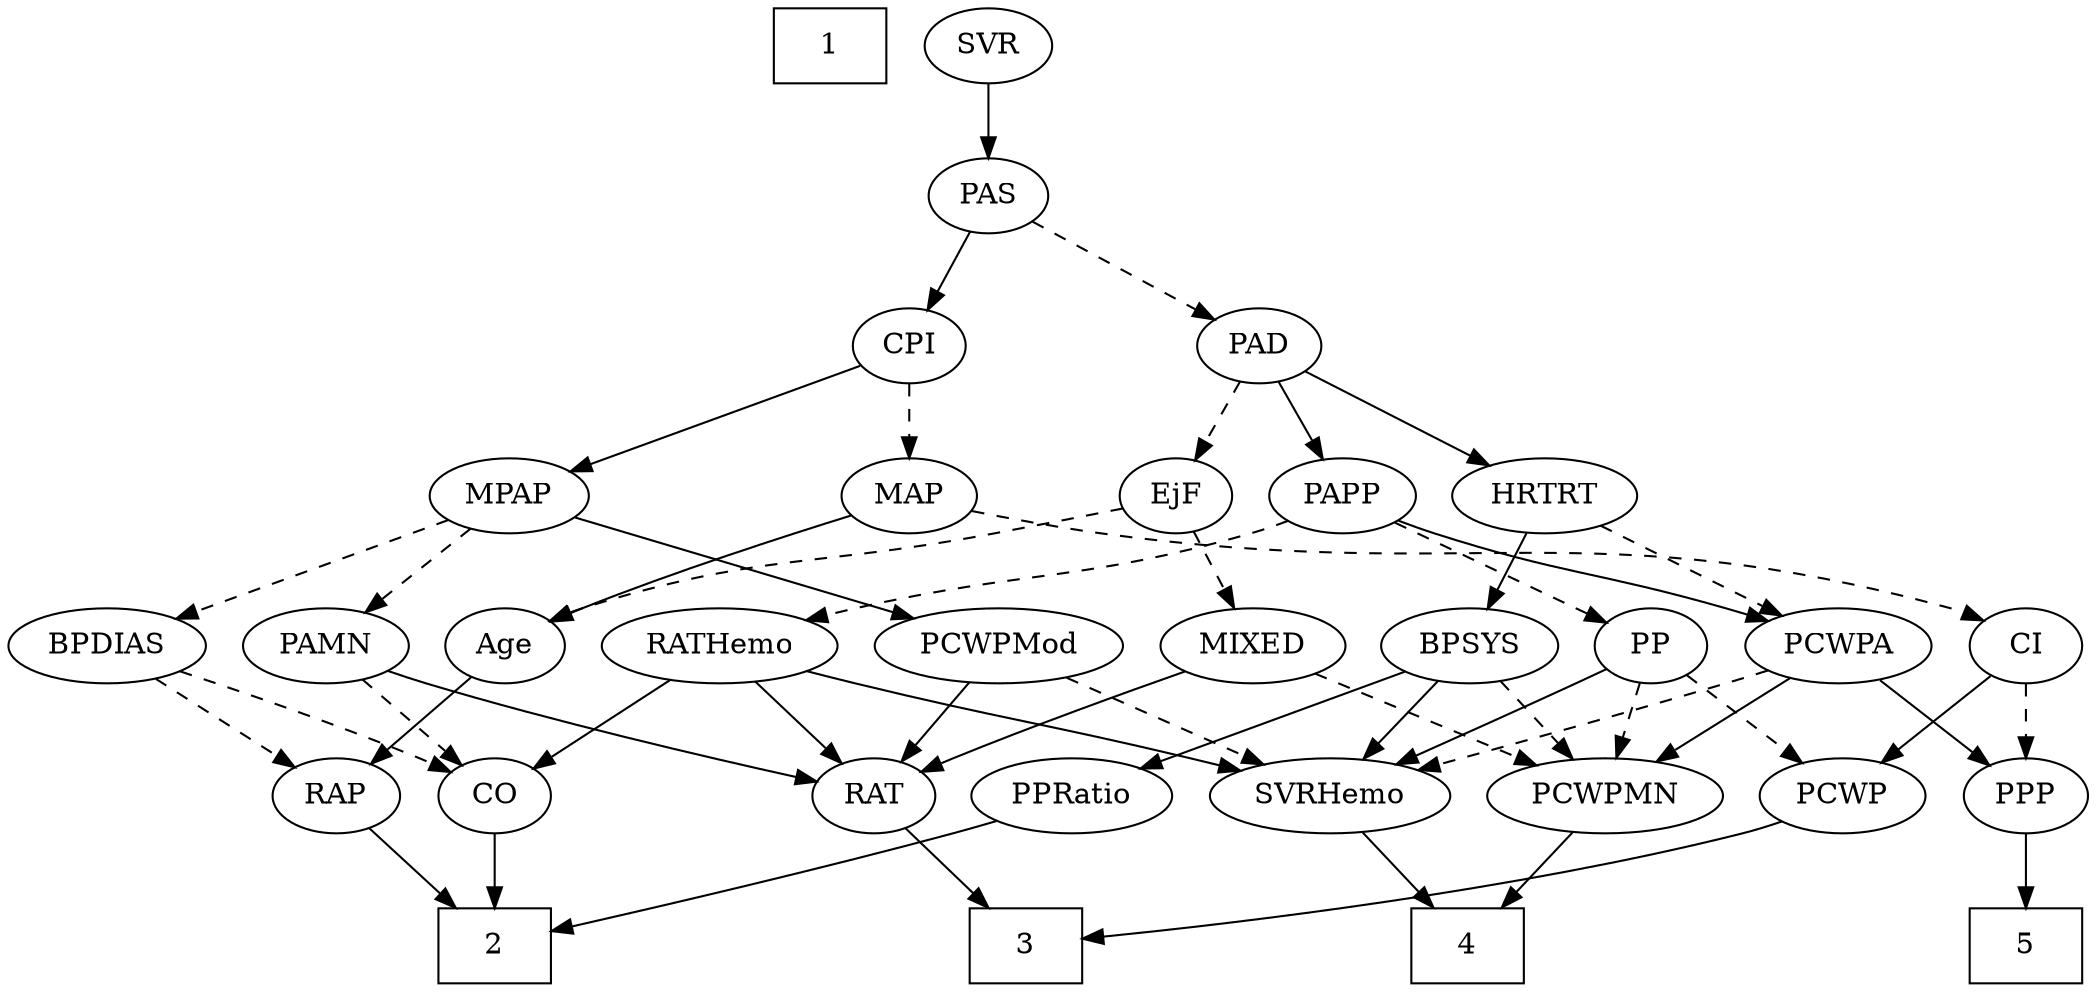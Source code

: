 strict digraph {
	graph [bb="0,0,923.25,468"];
	node [label="\N"];
	1	[height=0.5,
		pos="354.25,450",
		shape=box,
		width=0.75];
	2	[height=0.5,
		pos="216.25,18",
		shape=box,
		width=0.75];
	3	[height=0.5,
		pos="522.25,18",
		shape=box,
		width=0.75];
	4	[height=0.5,
		pos="654.25,18",
		shape=box,
		width=0.75];
	5	[height=0.5,
		pos="896.25,18",
		shape=box,
		width=0.75];
	Age	[height=0.5,
		pos="220.25,162",
		width=0.75];
	RAP	[height=0.5,
		pos="143.25,90",
		width=0.77632];
	Age -> RAP	[pos="e,158.81,105.14 204.66,146.83 193.71,136.87 178.85,123.37 166.5,112.14",
		style=solid];
	EjF	[height=0.5,
		pos="508.25,234",
		width=0.75];
	EjF -> Age	[pos="e,240.84,173.74 482.99,227.52 467.49,224.17 447.23,219.81 429.25,216 352.41,199.74 330.72,204.94 256.25,180 254.33,179.36 252.38,\
178.64 250.43,177.87",
		style=dashed];
	MIXED	[height=0.5,
		pos="543.25,162",
		width=1.1193];
	EjF -> MIXED	[pos="e,534.93,179.63 516.36,216.76 520.54,208.4 525.74,198.02 530.44,188.61",
		style=dashed];
	RAP -> 2	[pos="e,198.31,36.204 158.37,74.496 167.8,65.451 180.18,53.585 191.06,43.149",
		style=solid];
	RAT	[height=0.5,
		pos="402.25,90",
		width=0.75827];
	MIXED -> RAT	[pos="e,423.35,101.47 517.38,148.16 493.42,136.26 457.75,118.56 432.48,106.01",
		style=solid];
	PCWPMN	[height=0.5,
		pos="713.25,90",
		width=1.3902];
	MIXED -> PCWPMN	[pos="e,681.66,104 572.08,149.13 599.52,137.83 641.09,120.71 672.03,107.97",
		style=dashed];
	MPAP	[height=0.5,
		pos="218.25,234",
		width=0.97491];
	PAMN	[height=0.5,
		pos="139.25,162",
		width=1.011];
	MPAP -> PAMN	[pos="e,156.25,178.07 201.49,218.15 190.57,208.48 176.13,195.68 163.9,184.85",
		style=dashed];
	PCWPMod	[height=0.5,
		pos="433.25,162",
		width=1.4443];
	MPAP -> PCWPMod	[pos="e,396.82,174.86 247.24,223.56 283.18,211.86 344.87,191.77 387.28,177.96",
		style=solid];
	BPDIAS	[height=0.5,
		pos="42.246,162",
		width=1.1735];
	MPAP -> BPDIAS	[pos="e,72.042,174.85 191.13,222.22 161.82,210.56 114.83,191.87 81.487,178.61",
		style=dashed];
	BPSYS	[height=0.5,
		pos="639.25,162",
		width=1.0471];
	BPSYS -> PCWPMN	[pos="e,696.36,106.98 655.67,145.46 665.4,136.26 677.92,124.42 688.79,114.13",
		style=dashed];
	SVRHemo	[height=0.5,
		pos="595.25,90",
		width=1.3902];
	BPSYS -> SVRHemo	[pos="e,605.9,107.96 628.82,144.41 623.58,136.08 617.12,125.8 611.27,116.49",
		style=solid];
	PPRatio	[height=0.5,
		pos="487.25,90",
		width=1.1013];
	BPSYS -> PPRatio	[pos="e,514.06,103.35 613.12,148.97 588.36,137.57 550.97,120.35 523.37,107.64",
		style=solid];
	PAD	[height=0.5,
		pos="546.25,306",
		width=0.79437];
	PAD -> EjF	[pos="e,517.01,251.15 537.43,288.76 532.83,280.28 527.09,269.71 521.92,260.2",
		style=dashed];
	PAPP	[height=0.5,
		pos="585.25,234",
		width=0.88464];
	PAD -> PAPP	[pos="e,575.98,251.63 555.29,288.76 559.95,280.4 565.74,270.02 570.98,260.61",
		style=solid];
	HRTRT	[height=0.5,
		pos="674.25,234",
		width=1.1013];
	PAD -> HRTRT	[pos="e,649.91,248.31 567.1,293.6 587.11,282.65 617.66,265.95 641.02,253.17",
		style=solid];
	CO	[height=0.5,
		pos="216.25,90",
		width=0.75];
	CO -> 2	[pos="e,216.25,36.104 216.25,71.697 216.25,63.983 216.25,54.712 216.25,46.112",
		style=solid];
	PAS	[height=0.5,
		pos="427.25,378",
		width=0.75];
	PAS -> PAD	[pos="e,525.77,319.05 446.9,365.44 465.96,354.23 495.12,337.08 516.92,324.25",
		style=dashed];
	CPI	[height=0.5,
		pos="389.25,306",
		width=0.75];
	PAS -> CPI	[pos="e,398.01,323.15 418.43,360.76 413.83,352.28 408.09,341.71 402.92,332.2",
		style=solid];
	PAMN -> CO	[pos="e,200.88,104.97 155.95,145.81 166.91,135.85 181.38,122.7 193.4,111.77",
		style=dashed];
	PAMN -> RAT	[pos="e,376.46,96.195 166.67,150.03 172.43,147.9 178.5,145.78 184.25,144 247.63,124.4 323.19,107.42 366.65,98.248",
		style=solid];
	RATHemo	[height=0.5,
		pos="314.25,162",
		width=1.3721];
	RATHemo -> CO	[pos="e,234.01,103.69 292.5,145.46 277.65,134.86 257.91,120.76 242.24,109.57",
		style=solid];
	RATHemo -> RAT	[pos="e,385.44,104.37 333.78,145.46 346.61,135.26 363.51,121.81 377.31,110.84",
		style=solid];
	RATHemo -> SVRHemo	[pos="e,557.89,102.16 350.96,149.82 358,147.8 365.33,145.77 372.25,144 444.54,125.49 463.91,126.34 536.25,108 540.09,107.03 544.06,105.98 \
548.04,104.89",
		style=solid];
	CPI -> MPAP	[pos="e,244.82,245.88 366.89,295.85 338.3,284.14 288.42,263.73 254.4,249.8",
		style=solid];
	MAP	[height=0.5,
		pos="389.25,234",
		width=0.84854];
	CPI -> MAP	[pos="e,389.25,252.1 389.25,287.7 389.25,279.98 389.25,270.71 389.25,262.11",
		style=dashed];
	RAT -> 3	[pos="e,495.21,34.769 422.06,77.441 439.54,67.248 465.43,52.145 486.51,39.846",
		style=solid];
	SVR	[height=0.5,
		pos="427.25,450",
		width=0.77632];
	SVR -> PAS	[pos="e,427.25,396.1 427.25,431.7 427.25,423.98 427.25,414.71 427.25,406.11",
		style=solid];
	PCWPMod -> RAT	[pos="e,409.68,107.79 425.74,144.05 422.16,135.97 417.8,126.12 413.81,117.11",
		style=solid];
	PCWPMod -> SVRHemo	[pos="e,564.38,104.34 464.48,147.5 490.22,136.38 526.92,120.52 554.89,108.44",
		style=dashed];
	PCWPA	[height=0.5,
		pos="809.25,162",
		width=1.1555];
	PCWPA -> PCWPMN	[pos="e,734.57,106.55 788.89,146.15 775.54,136.43 757.88,123.54 742.98,112.68",
		style=solid];
	PCWPA -> SVRHemo	[pos="e,631.2,102.61 777.43,150.35 771.08,148.24 764.45,146.04 758.25,144 718.67,130.97 673.63,116.34 640.93,105.76",
		style=dashed];
	PPP	[height=0.5,
		pos="896.25,90",
		width=0.75];
	PCWPA -> PPP	[pos="e,879.75,104.27 828.12,145.81 840.87,135.55 857.82,121.91 871.63,110.81",
		style=solid];
	PCWPMN -> 4	[pos="e,668.95,36.447 699.26,72.411 692.2,64.031 683.48,53.682 675.6,44.332",
		style=solid];
	SVRHemo -> 4	[pos="e,639.54,36.447 609.23,72.411 616.29,64.031 625.01,53.682 632.9,44.332",
		style=solid];
	BPDIAS -> RAP	[pos="e,124.9,103.71 63.666,146.15 79.007,135.52 99.78,121.13 116.26,109.71",
		style=dashed];
	BPDIAS -> CO	[pos="e,195.04,101.33 73.478,149.76 101.62,139.45 144.02,123.48 180.25,108 182.06,107.23 183.91,106.41 185.78,105.58",
		style=dashed];
	MAP -> Age	[pos="e,241.47,173.29 364.05,223.5 337.16,213.23 293.4,196.16 256.25,180 254.44,179.21 252.59,178.39 250.73,177.55",
		style=solid];
	CI	[height=0.5,
		pos="896.25,162",
		width=0.75];
	MAP -> CI	[pos="e,875.78,174.17 417.16,226.49 433.2,222.95 453.77,218.74 472.25,216 643.56,190.59 693.19,225.67 860.25,180 862.2,179.47 864.17,178.83 \
866.14,178.13",
		style=dashed];
	PP	[height=0.5,
		pos="722.25,162",
		width=0.75];
	PP -> PCWPMN	[pos="e,715.47,108.28 720.07,144.05 719.08,136.35 717.88,127.03 716.76,118.36",
		style=dashed];
	PP -> SVRHemo	[pos="e,621.44,105.44 702.12,149.91 682.86,139.29 653.39,123.05 630.27,110.31",
		style=solid];
	PCWP	[height=0.5,
		pos="816.25,90",
		width=0.97491];
	PP -> PCWP	[pos="e,797.03,105.31 739.93,147.83 753.66,137.61 772.95,123.24 788.7,111.51",
		style=dashed];
	PPP -> 5	[pos="e,896.25,36.104 896.25,71.697 896.25,63.983 896.25,54.712 896.25,46.112",
		style=solid];
	PPRatio -> 2	[pos="e,243.47,24.585 457.34,78.095 451.07,75.957 444.47,73.817 438.25,72 373.98,53.232 297.85,36.151 253.5,26.706",
		style=solid];
	PCWP -> 3	[pos="e,549.29,24.165 789.96,78.057 784.18,75.875 778.06,73.726 772.25,72 732.73,60.259 618.84,37.634 559.38,26.115",
		style=solid];
	CI -> PPP	[pos="e,896.25,108.1 896.25,143.7 896.25,135.98 896.25,126.71 896.25,118.11",
		style=dashed];
	CI -> PCWP	[pos="e,833.4,106.01 880.44,147.17 869.2,137.34 853.89,123.93 841.03,112.69",
		style=solid];
	PAPP -> RATHemo	[pos="e,350.95,174.23 561.24,222.17 555.73,219.93 549.84,217.73 544.25,216 469.63,192.94 448,199 372.25,180 368.46,179.05 364.55,178.02 \
360.63,176.95",
		style=dashed];
	PAPP -> PCWPA	[pos="e,777.78,173.8 609.58,222.03 614.7,219.9 620.11,217.78 625.25,216 683.12,195.98 699.62,197.69 758.25,180 761.42,179.04 764.69,178.02 \
767.98,176.98",
		style=solid];
	PAPP -> PP	[pos="e,701.49,173.61 608.18,221.28 631.28,209.48 667.03,191.21 692.34,178.28",
		style=dashed];
	HRTRT -> BPSYS	[pos="e,647.64,179.79 665.77,216.05 661.69,207.89 656.7,197.91 652.16,188.82",
		style=solid];
	HRTRT -> PCWPA	[pos="e,783.39,176.41 699.32,220 720.46,209.04 750.93,193.24 774.43,181.05",
		style=dashed];
}
